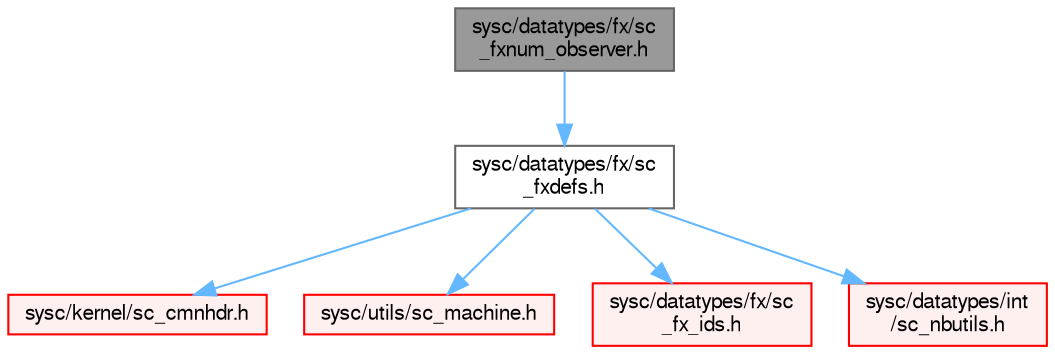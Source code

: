digraph "sysc/datatypes/fx/sc_fxnum_observer.h"
{
 // LATEX_PDF_SIZE
  bgcolor="transparent";
  edge [fontname=FreeSans,fontsize=10,labelfontname=FreeSans,labelfontsize=10];
  node [fontname=FreeSans,fontsize=10,shape=box,height=0.2,width=0.4];
  Node1 [id="Node000001",label="sysc/datatypes/fx/sc\l_fxnum_observer.h",height=0.2,width=0.4,color="gray40", fillcolor="grey60", style="filled", fontcolor="black",tooltip=" "];
  Node1 -> Node2 [id="edge1_Node000001_Node000002",color="steelblue1",style="solid",tooltip=" "];
  Node2 [id="Node000002",label="sysc/datatypes/fx/sc\l_fxdefs.h",height=0.2,width=0.4,color="grey40", fillcolor="white", style="filled",URL="$a00101.html",tooltip=" "];
  Node2 -> Node3 [id="edge2_Node000002_Node000003",color="steelblue1",style="solid",tooltip=" "];
  Node3 [id="Node000003",label="sysc/kernel/sc_cmnhdr.h",height=0.2,width=0.4,color="red", fillcolor="#FFF0F0", style="filled",URL="$a00428.html",tooltip=" "];
  Node2 -> Node8 [id="edge3_Node000002_Node000008",color="steelblue1",style="solid",tooltip=" "];
  Node8 [id="Node000008",label="sysc/utils/sc_machine.h",height=0.2,width=0.4,color="red", fillcolor="#FFF0F0", style="filled",URL="$a00209.html",tooltip=" "];
  Node2 -> Node10 [id="edge4_Node000002_Node000010",color="steelblue1",style="solid",tooltip=" "];
  Node10 [id="Node000010",label="sysc/datatypes/fx/sc\l_fx_ids.h",height=0.2,width=0.4,color="red", fillcolor="#FFF0F0", style="filled",URL="$a00086.html",tooltip=" "];
  Node2 -> Node15 [id="edge5_Node000002_Node000015",color="steelblue1",style="solid",tooltip=" "];
  Node15 [id="Node000015",label="sysc/datatypes/int\l/sc_nbutils.h",height=0.2,width=0.4,color="red", fillcolor="#FFF0F0", style="filled",URL="$a00149.html",tooltip=" "];
}
